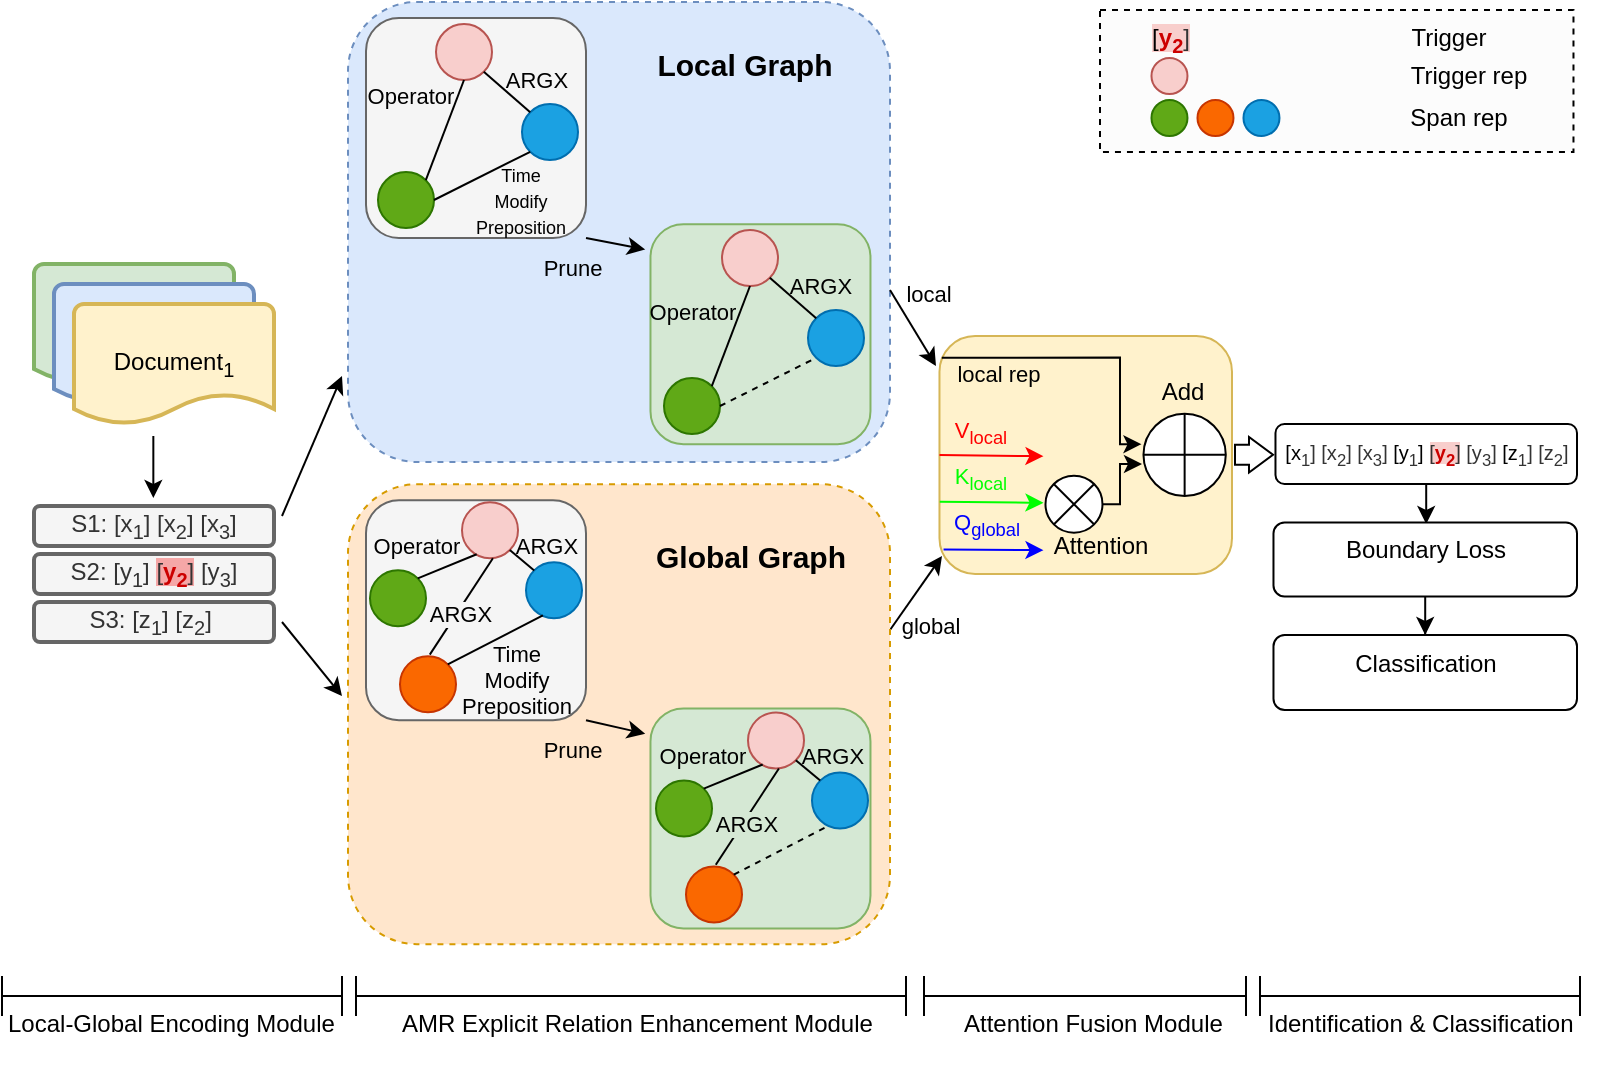 <mxfile version="22.1.7" type="github">
  <diagram name="第 1 页" id="aBAtC7C85wRrQgK5SBA-">
    <mxGraphModel dx="1026" dy="733" grid="1" gridSize="10" guides="1" tooltips="1" connect="1" arrows="1" fold="1" page="1" pageScale="1" pageWidth="827" pageHeight="1169" math="0" shadow="0">
      <root>
        <mxCell id="0" />
        <mxCell id="1" parent="0" />
        <mxCell id="pVMCiTDg7z46em1MxIxY-14" value="" style="rounded=1;whiteSpace=wrap;html=1;fillStyle=auto;dashed=1;glass=0;perimeterSpacing=0;resizeHeight=0;fillColor=#dae8fc;strokeColor=#6c8ebf;" parent="1" vertex="1">
          <mxGeometry x="174" y="33" width="271" height="230" as="geometry" />
        </mxCell>
        <mxCell id="pVMCiTDg7z46em1MxIxY-2" value="" style="rounded=1;whiteSpace=wrap;html=1;fillColor=#f5f5f5;fontColor=#333333;strokeColor=#666666;" parent="1" vertex="1">
          <mxGeometry x="183" y="41.0" width="110" height="110" as="geometry" />
        </mxCell>
        <mxCell id="pVMCiTDg7z46em1MxIxY-6" value="" style="strokeWidth=2;html=1;shape=mxgraph.flowchart.document2;whiteSpace=wrap;size=0.25;fillColor=#d5e8d4;strokeColor=#82b366;" parent="1" vertex="1">
          <mxGeometry x="17" y="164" width="100" height="60" as="geometry" />
        </mxCell>
        <mxCell id="pVMCiTDg7z46em1MxIxY-7" value="" style="strokeWidth=2;html=1;shape=mxgraph.flowchart.document2;whiteSpace=wrap;size=0.25;fillColor=#dae8fc;strokeColor=#6c8ebf;" parent="1" vertex="1">
          <mxGeometry x="27" y="174" width="100" height="60" as="geometry" />
        </mxCell>
        <mxCell id="pVMCiTDg7z46em1MxIxY-8" value="Document&lt;sub&gt;1&lt;/sub&gt;" style="strokeWidth=2;html=1;shape=mxgraph.flowchart.document2;whiteSpace=wrap;size=0.25;fillColor=#fff2cc;strokeColor=#d6b656;" parent="1" vertex="1">
          <mxGeometry x="37" y="184" width="100" height="60" as="geometry" />
        </mxCell>
        <mxCell id="pVMCiTDg7z46em1MxIxY-9" value="S1: [x&lt;sub&gt;1&lt;/sub&gt;] [x&lt;sub&gt;2&lt;/sub&gt;] [x&lt;sub&gt;3&lt;/sub&gt;]" style="rounded=1;whiteSpace=wrap;html=1;strokeWidth=2;fillColor=#f5f5f5;fontColor=#333333;strokeColor=#666666;" parent="1" vertex="1">
          <mxGeometry x="17" y="285" width="120" height="20" as="geometry" />
        </mxCell>
        <mxCell id="pVMCiTDg7z46em1MxIxY-11" value="S2: [y&lt;sub&gt;1&lt;/sub&gt;] &lt;span style=&quot;background-color: rgb(245, 167, 167);&quot;&gt;[&lt;font style=&quot;&quot; color=&quot;#cc0000&quot;&gt;&lt;b&gt;y&lt;sub&gt;2&lt;/sub&gt;&lt;/b&gt;&lt;/font&gt;]&lt;/span&gt; [y&lt;sub&gt;3&lt;/sub&gt;]" style="rounded=1;whiteSpace=wrap;html=1;strokeWidth=2;fillColor=#f5f5f5;fontColor=#333333;strokeColor=#666666;" parent="1" vertex="1">
          <mxGeometry x="17" y="309" width="120" height="20" as="geometry" />
        </mxCell>
        <mxCell id="pVMCiTDg7z46em1MxIxY-12" value="S3: [z&lt;sub&gt;1&lt;/sub&gt;] [z&lt;sub&gt;2&lt;/sub&gt;]&amp;nbsp;" style="rounded=1;whiteSpace=wrap;html=1;strokeWidth=2;fillColor=#f5f5f5;fontColor=#333333;strokeColor=#666666;" parent="1" vertex="1">
          <mxGeometry x="17" y="333" width="120" height="20" as="geometry" />
        </mxCell>
        <mxCell id="pVMCiTDg7z46em1MxIxY-26" value="" style="edgeStyle=none;orthogonalLoop=1;jettySize=auto;html=1;rounded=0;" parent="1" edge="1">
          <mxGeometry width="100" relative="1" as="geometry">
            <mxPoint x="445" y="347" as="sourcePoint" />
            <mxPoint x="471" y="310" as="targetPoint" />
            <Array as="points" />
          </mxGeometry>
        </mxCell>
        <mxCell id="pVMCiTDg7z46em1MxIxY-93" value="global" style="edgeLabel;html=1;align=center;verticalAlign=middle;resizable=0;points=[];labelBackgroundColor=none;" parent="pVMCiTDg7z46em1MxIxY-26" vertex="1" connectable="0">
          <mxGeometry x="-0.248" y="2" relative="1" as="geometry">
            <mxPoint x="12" y="13" as="offset" />
          </mxGeometry>
        </mxCell>
        <mxCell id="pVMCiTDg7z46em1MxIxY-27" value="" style="edgeStyle=none;orthogonalLoop=1;jettySize=auto;html=1;rounded=0;" parent="1" edge="1">
          <mxGeometry width="100" relative="1" as="geometry">
            <mxPoint x="445" y="177" as="sourcePoint" />
            <mxPoint x="468" y="215" as="targetPoint" />
            <Array as="points" />
          </mxGeometry>
        </mxCell>
        <mxCell id="pVMCiTDg7z46em1MxIxY-92" value="local" style="edgeLabel;html=1;align=center;verticalAlign=middle;resizable=0;points=[];labelBackgroundColor=none;" parent="pVMCiTDg7z46em1MxIxY-27" vertex="1" connectable="0">
          <mxGeometry x="-0.243" y="1" relative="1" as="geometry">
            <mxPoint x="9" y="-12" as="offset" />
          </mxGeometry>
        </mxCell>
        <mxCell id="pVMCiTDg7z46em1MxIxY-28" value="" style="edgeStyle=none;orthogonalLoop=1;jettySize=auto;html=1;rounded=0;" parent="1" edge="1">
          <mxGeometry width="100" relative="1" as="geometry">
            <mxPoint x="141" y="290" as="sourcePoint" />
            <mxPoint x="171" y="220" as="targetPoint" />
            <Array as="points" />
          </mxGeometry>
        </mxCell>
        <mxCell id="pVMCiTDg7z46em1MxIxY-31" value="" style="edgeStyle=none;orthogonalLoop=1;jettySize=auto;html=1;rounded=0;" parent="1" edge="1">
          <mxGeometry width="100" relative="1" as="geometry">
            <mxPoint x="141" y="343" as="sourcePoint" />
            <mxPoint x="171" y="380" as="targetPoint" />
            <Array as="points" />
          </mxGeometry>
        </mxCell>
        <mxCell id="pVMCiTDg7z46em1MxIxY-33" value="" style="rounded=1;whiteSpace=wrap;html=1;fillColor=#d5e8d4;strokeColor=#82b366;" parent="1" vertex="1">
          <mxGeometry x="325.24" y="144.1" width="110" height="110" as="geometry" />
        </mxCell>
        <mxCell id="pVMCiTDg7z46em1MxIxY-37" value="" style="edgeStyle=none;orthogonalLoop=1;jettySize=auto;html=1;rounded=0;entryX=-0.024;entryY=0.115;entryDx=0;entryDy=0;entryPerimeter=0;exitX=1;exitY=1;exitDx=0;exitDy=0;" parent="1" source="pVMCiTDg7z46em1MxIxY-2" target="pVMCiTDg7z46em1MxIxY-33" edge="1">
          <mxGeometry width="100" relative="1" as="geometry">
            <mxPoint x="288" y="88.1" as="sourcePoint" />
            <mxPoint x="318" y="128.1" as="targetPoint" />
            <Array as="points" />
          </mxGeometry>
        </mxCell>
        <mxCell id="pVMCiTDg7z46em1MxIxY-99" value="Prune" style="edgeLabel;html=1;align=center;verticalAlign=middle;resizable=0;points=[];labelBackgroundColor=#dae8fc;" parent="pVMCiTDg7z46em1MxIxY-37" vertex="1" connectable="0">
          <mxGeometry x="-0.424" relative="1" as="geometry">
            <mxPoint x="-16" y="13" as="offset" />
          </mxGeometry>
        </mxCell>
        <mxCell id="pVMCiTDg7z46em1MxIxY-44" value="" style="ellipse;whiteSpace=wrap;html=1;aspect=fixed;fillColor=#f8cecc;strokeColor=#b85450;" parent="1" vertex="1">
          <mxGeometry x="218" y="44.0" width="28" height="28" as="geometry" />
        </mxCell>
        <mxCell id="pVMCiTDg7z46em1MxIxY-45" value="" style="ellipse;whiteSpace=wrap;html=1;aspect=fixed;fillColor=#1ba1e2;fontColor=#ffffff;strokeColor=#006EAF;" parent="1" vertex="1">
          <mxGeometry x="261" y="84.0" width="28" height="28" as="geometry" />
        </mxCell>
        <mxCell id="pVMCiTDg7z46em1MxIxY-46" value="" style="ellipse;whiteSpace=wrap;html=1;aspect=fixed;fillColor=#60a917;fontColor=#ffffff;strokeColor=#2D7600;" parent="1" vertex="1">
          <mxGeometry x="189" y="118.0" width="28" height="28" as="geometry" />
        </mxCell>
        <mxCell id="pVMCiTDg7z46em1MxIxY-48" value="" style="endArrow=none;html=1;rounded=0;entryX=0.5;entryY=1;entryDx=0;entryDy=0;exitX=1;exitY=0;exitDx=0;exitDy=0;" parent="1" source="pVMCiTDg7z46em1MxIxY-46" target="pVMCiTDg7z46em1MxIxY-44" edge="1">
          <mxGeometry width="50" height="50" relative="1" as="geometry">
            <mxPoint x="195" y="79.0" as="sourcePoint" />
            <mxPoint x="304" y="59.0" as="targetPoint" />
          </mxGeometry>
        </mxCell>
        <mxCell id="ASljsbczPLoBp7QqAxyb-75" value="Operator" style="edgeLabel;html=1;align=center;verticalAlign=middle;resizable=0;points=[];labelBackgroundColor=none;" parent="pVMCiTDg7z46em1MxIxY-48" vertex="1" connectable="0">
          <mxGeometry x="0.122" relative="1" as="geometry">
            <mxPoint x="-19" y="-14" as="offset" />
          </mxGeometry>
        </mxCell>
        <mxCell id="pVMCiTDg7z46em1MxIxY-49" value="" style="endArrow=none;html=1;rounded=0;entryX=0;entryY=1;entryDx=0;entryDy=0;exitX=1;exitY=0.5;exitDx=0;exitDy=0;" parent="1" source="pVMCiTDg7z46em1MxIxY-46" target="pVMCiTDg7z46em1MxIxY-45" edge="1">
          <mxGeometry width="50" height="50" relative="1" as="geometry">
            <mxPoint x="211" y="94.0" as="sourcePoint" />
            <mxPoint x="221" y="69.0" as="targetPoint" />
          </mxGeometry>
        </mxCell>
        <mxCell id="ASljsbczPLoBp7QqAxyb-78" value="&lt;font style=&quot;font-size: 9px;&quot;&gt;Time&lt;br style=&quot;border-color: var(--border-color);&quot;&gt;&lt;span style=&quot;border-color: var(--border-color);&quot;&gt;Modify&lt;/span&gt;&lt;br style=&quot;border-color: var(--border-color);&quot;&gt;&lt;span style=&quot;border-color: var(--border-color);&quot;&gt;Preposition&lt;/span&gt;&lt;/font&gt;" style="edgeLabel;html=1;align=center;verticalAlign=middle;resizable=0;points=[];labelBackgroundColor=none;" parent="pVMCiTDg7z46em1MxIxY-49" vertex="1" connectable="0">
          <mxGeometry x="0.202" y="1" relative="1" as="geometry">
            <mxPoint x="14" y="15" as="offset" />
          </mxGeometry>
        </mxCell>
        <mxCell id="pVMCiTDg7z46em1MxIxY-50" value="" style="endArrow=none;html=1;rounded=0;entryX=0;entryY=0;entryDx=0;entryDy=0;exitX=1;exitY=1;exitDx=0;exitDy=0;" parent="1" source="pVMCiTDg7z46em1MxIxY-44" target="pVMCiTDg7z46em1MxIxY-45" edge="1">
          <mxGeometry width="50" height="50" relative="1" as="geometry">
            <mxPoint x="221" y="104.0" as="sourcePoint" />
            <mxPoint x="231" y="79.0" as="targetPoint" />
          </mxGeometry>
        </mxCell>
        <mxCell id="ASljsbczPLoBp7QqAxyb-77" value="ARGX" style="edgeLabel;html=1;align=center;verticalAlign=middle;resizable=0;points=[];labelBackgroundColor=none;" parent="pVMCiTDg7z46em1MxIxY-50" vertex="1" connectable="0">
          <mxGeometry x="-0.217" y="1" relative="1" as="geometry">
            <mxPoint x="16" y="-3" as="offset" />
          </mxGeometry>
        </mxCell>
        <mxCell id="pVMCiTDg7z46em1MxIxY-102" value="" style="edgeStyle=orthogonalEdgeStyle;rounded=0;orthogonalLoop=1;jettySize=auto;html=1;" parent="1" source="pVMCiTDg7z46em1MxIxY-96" target="pVMCiTDg7z46em1MxIxY-101" edge="1">
          <mxGeometry relative="1" as="geometry" />
        </mxCell>
        <mxCell id="pVMCiTDg7z46em1MxIxY-96" value="&lt;font style=&quot;font-size: 10px;&quot;&gt;[x&lt;sub style=&quot;border-color: var(--border-color); color: rgb(51, 51, 51);&quot;&gt;1&lt;/sub&gt;&lt;span style=&quot;color: rgb(51, 51, 51);&quot;&gt;] [x&lt;/span&gt;&lt;sub style=&quot;border-color: var(--border-color); color: rgb(51, 51, 51);&quot;&gt;2&lt;/sub&gt;&lt;span style=&quot;color: rgb(51, 51, 51);&quot;&gt;] [x&lt;/span&gt;&lt;sub style=&quot;border-color: var(--border-color); color: rgb(51, 51, 51);&quot;&gt;3&lt;/sub&gt;&lt;span style=&quot;color: rgb(51, 51, 51);&quot;&gt;]&amp;nbsp;&lt;/span&gt;[y&lt;sub style=&quot;border-color: var(--border-color); color: rgb(51, 51, 51);&quot;&gt;1&lt;/sub&gt;]&amp;nbsp;&lt;span style=&quot;background-color: rgb(248, 206, 204);&quot;&gt;&lt;span style=&quot;color: rgb(51, 51, 51);&quot;&gt;[&lt;/span&gt;&lt;font style=&quot;border-color: var(--border-color); font-size: 10px;&quot; color=&quot;#cc0000&quot;&gt;&lt;b style=&quot;border-color: var(--border-color);&quot;&gt;y&lt;sub style=&quot;border-color: var(--border-color);&quot;&gt;2&lt;/sub&gt;&lt;/b&gt;&lt;/font&gt;&lt;span style=&quot;color: rgb(51, 51, 51);&quot;&gt;]&lt;/span&gt;&lt;/span&gt;&lt;span style=&quot;color: rgb(51, 51, 51);&quot;&gt;&amp;nbsp;[y&lt;/span&gt;&lt;sub style=&quot;border-color: var(--border-color); color: rgb(51, 51, 51);&quot;&gt;3&lt;/sub&gt;&lt;span style=&quot;color: rgb(51, 51, 51);&quot;&gt;]&lt;/span&gt;&amp;nbsp;[z&lt;sub style=&quot;border-color: var(--border-color); color: rgb(51, 51, 51);&quot;&gt;1&lt;/sub&gt;&lt;span style=&quot;color: rgb(51, 51, 51);&quot;&gt;] [z&lt;/span&gt;&lt;sub style=&quot;border-color: var(--border-color); color: rgb(51, 51, 51);&quot;&gt;2&lt;/sub&gt;&lt;span style=&quot;color: rgb(51, 51, 51);&quot;&gt;]&lt;/span&gt;&lt;/font&gt;" style="rounded=1;whiteSpace=wrap;html=1;verticalAlign=top;" parent="1" vertex="1">
          <mxGeometry x="637.74" y="244.0" width="150.76" height="30" as="geometry" />
        </mxCell>
        <mxCell id="pVMCiTDg7z46em1MxIxY-104" value="" style="edgeStyle=orthogonalEdgeStyle;rounded=0;orthogonalLoop=1;jettySize=auto;html=1;" parent="1" source="pVMCiTDg7z46em1MxIxY-101" target="pVMCiTDg7z46em1MxIxY-103" edge="1">
          <mxGeometry relative="1" as="geometry" />
        </mxCell>
        <mxCell id="pVMCiTDg7z46em1MxIxY-101" value="Boundary Loss" style="whiteSpace=wrap;html=1;verticalAlign=top;rounded=1;" parent="1" vertex="1">
          <mxGeometry x="636.74" y="293.25" width="151.76" height="37" as="geometry" />
        </mxCell>
        <mxCell id="pVMCiTDg7z46em1MxIxY-103" value="Classification" style="whiteSpace=wrap;html=1;verticalAlign=top;rounded=1;" parent="1" vertex="1">
          <mxGeometry x="636.74" y="349.5" width="151.76" height="37.5" as="geometry" />
        </mxCell>
        <mxCell id="L6vsH4I87ayAv4RI-xaD-26" value="" style="rounded=0;whiteSpace=wrap;html=1;fillColor=#fcfcfc;dashed=1;strokeColor=default;glass=0;" parent="1" vertex="1">
          <mxGeometry x="550" y="37" width="236.74" height="71" as="geometry" />
        </mxCell>
        <mxCell id="L6vsH4I87ayAv4RI-xaD-27" value="" style="ellipse;whiteSpace=wrap;html=1;aspect=fixed;fillColor=#f8cecc;strokeColor=#b85450;" parent="1" vertex="1">
          <mxGeometry x="575.74" y="61" width="18" height="18" as="geometry" />
        </mxCell>
        <mxCell id="L6vsH4I87ayAv4RI-xaD-30" value="Trigger rep" style="text;html=1;strokeColor=none;fillColor=none;align=center;verticalAlign=middle;whiteSpace=wrap;rounded=0;" parent="1" vertex="1">
          <mxGeometry x="698.74" y="55" width="71" height="30" as="geometry" />
        </mxCell>
        <mxCell id="L6vsH4I87ayAv4RI-xaD-42" value="&lt;span style=&quot;background-color: rgb(248, 206, 204);&quot;&gt;[&lt;font style=&quot;border-color: var(--border-color);&quot; color=&quot;#cc0000&quot;&gt;&lt;b style=&quot;border-color: var(--border-color);&quot;&gt;y&lt;sub style=&quot;border-color: var(--border-color);&quot;&gt;2&lt;/sub&gt;&lt;/b&gt;&lt;/font&gt;&lt;span style=&quot;color: rgb(51, 51, 51);&quot;&gt;]&lt;/span&gt;&lt;/span&gt;" style="text;html=1;strokeColor=none;fillColor=none;align=center;verticalAlign=middle;whiteSpace=wrap;rounded=0;" parent="1" vertex="1">
          <mxGeometry x="570.24" y="37" width="31" height="30" as="geometry" />
        </mxCell>
        <mxCell id="L6vsH4I87ayAv4RI-xaD-43" value="Trigger" style="text;html=1;strokeColor=none;fillColor=none;align=center;verticalAlign=middle;whiteSpace=wrap;rounded=0;" parent="1" vertex="1">
          <mxGeometry x="688.74" y="36" width="71" height="30" as="geometry" />
        </mxCell>
        <mxCell id="L6vsH4I87ayAv4RI-xaD-46" value="" style="ellipse;whiteSpace=wrap;html=1;aspect=fixed;fillColor=#60a917;fontColor=#ffffff;strokeColor=#2D7600;" parent="1" vertex="1">
          <mxGeometry x="575.74" y="82" width="18" height="18" as="geometry" />
        </mxCell>
        <mxCell id="L6vsH4I87ayAv4RI-xaD-47" value="" style="ellipse;whiteSpace=wrap;html=1;aspect=fixed;fillColor=#fa6800;fontColor=#000000;strokeColor=#C73500;" parent="1" vertex="1">
          <mxGeometry x="598.74" y="82" width="18" height="18" as="geometry" />
        </mxCell>
        <mxCell id="L6vsH4I87ayAv4RI-xaD-48" value="" style="ellipse;whiteSpace=wrap;html=1;aspect=fixed;fillColor=#1ba1e2;fontColor=#ffffff;strokeColor=#006EAF;" parent="1" vertex="1">
          <mxGeometry x="621.74" y="82" width="18" height="18" as="geometry" />
        </mxCell>
        <mxCell id="L6vsH4I87ayAv4RI-xaD-49" value="Span rep" style="text;html=1;strokeColor=none;fillColor=none;align=center;verticalAlign=middle;whiteSpace=wrap;rounded=0;" parent="1" vertex="1">
          <mxGeometry x="689.24" y="79" width="81" height="24" as="geometry" />
        </mxCell>
        <mxCell id="L6vsH4I87ayAv4RI-xaD-54" value="&lt;font style=&quot;font-size: 15px;&quot;&gt;&lt;b&gt;Local Graph&lt;/b&gt;&lt;/font&gt;" style="text;html=1;align=center;verticalAlign=middle;resizable=0;points=[];autosize=1;strokeColor=none;fillColor=none;" parent="1" vertex="1">
          <mxGeometry x="317.24" y="49" width="110" height="30" as="geometry" />
        </mxCell>
        <mxCell id="L6vsH4I87ayAv4RI-xaD-59" value="" style="rounded=1;whiteSpace=wrap;html=1;fillColor=#fff2cc;strokeColor=#d6b656;" parent="1" vertex="1">
          <mxGeometry x="469.74" y="200" width="146.26" height="119" as="geometry" />
        </mxCell>
        <mxCell id="L6vsH4I87ayAv4RI-xaD-80" value="" style="endArrow=classic;html=1;rounded=0;strokeColor=#ff0000;exitX=0;exitY=0.5;exitDx=0;exitDy=0;" parent="1" source="L6vsH4I87ayAv4RI-xaD-59" edge="1">
          <mxGeometry width="50" height="50" relative="1" as="geometry">
            <mxPoint x="471.74" y="259.81" as="sourcePoint" />
            <mxPoint x="521.74" y="260.1" as="targetPoint" />
          </mxGeometry>
        </mxCell>
        <mxCell id="L6vsH4I87ayAv4RI-xaD-81" value="&lt;font color=&quot;#ff0000&quot;&gt;V&lt;sub&gt;local&lt;/sub&gt;&lt;/font&gt;" style="edgeLabel;html=1;align=center;verticalAlign=middle;resizable=0;points=[];labelBackgroundColor=none;" parent="L6vsH4I87ayAv4RI-xaD-80" vertex="1" connectable="0">
          <mxGeometry x="-0.379" y="1" relative="1" as="geometry">
            <mxPoint x="4" y="-10" as="offset" />
          </mxGeometry>
        </mxCell>
        <mxCell id="L6vsH4I87ayAv4RI-xaD-82" value="" style="endArrow=classic;html=1;rounded=0;strokeColor=#0000ff;exitX=0.014;exitY=0.897;exitDx=0;exitDy=0;exitPerimeter=0;" parent="1" source="L6vsH4I87ayAv4RI-xaD-59" edge="1">
          <mxGeometry width="50" height="50" relative="1" as="geometry">
            <mxPoint x="481" y="307" as="sourcePoint" />
            <mxPoint x="521.74" y="307.1" as="targetPoint" />
          </mxGeometry>
        </mxCell>
        <mxCell id="L6vsH4I87ayAv4RI-xaD-83" value="&lt;font color=&quot;#0000ff&quot;&gt;Q&lt;sub&gt;global&lt;/sub&gt;&lt;/font&gt;" style="edgeLabel;html=1;align=center;verticalAlign=middle;resizable=0;points=[];labelBackgroundColor=none;" parent="L6vsH4I87ayAv4RI-xaD-82" vertex="1" connectable="0">
          <mxGeometry x="-0.321" y="1" relative="1" as="geometry">
            <mxPoint x="4" y="-11" as="offset" />
          </mxGeometry>
        </mxCell>
        <mxCell id="L6vsH4I87ayAv4RI-xaD-84" value="" style="endArrow=classic;html=1;rounded=0;edgeStyle=orthogonalEdgeStyle;exitX=0.008;exitY=0.091;exitDx=0;exitDy=0;exitPerimeter=0;" parent="1" source="L6vsH4I87ayAv4RI-xaD-59" edge="1">
          <mxGeometry width="50" height="50" relative="1" as="geometry">
            <mxPoint x="480.74" y="211.1" as="sourcePoint" />
            <mxPoint x="570.74" y="254.1" as="targetPoint" />
            <Array as="points">
              <mxPoint x="560" y="211" />
              <mxPoint x="560" y="254" />
            </Array>
          </mxGeometry>
        </mxCell>
        <mxCell id="L6vsH4I87ayAv4RI-xaD-93" value="local rep" style="edgeLabel;html=1;align=center;verticalAlign=middle;resizable=0;points=[];labelBackgroundColor=none;" parent="L6vsH4I87ayAv4RI-xaD-84" vertex="1" connectable="0">
          <mxGeometry x="-0.428" relative="1" as="geometry">
            <mxPoint x="-13" y="8" as="offset" />
          </mxGeometry>
        </mxCell>
        <mxCell id="L6vsH4I87ayAv4RI-xaD-86" value="" style="shape=sumEllipse;perimeter=ellipsePerimeter;whiteSpace=wrap;html=1;backgroundOutline=1;" parent="1" vertex="1">
          <mxGeometry x="522.74" y="269.85" width="28.5" height="28.5" as="geometry" />
        </mxCell>
        <mxCell id="L6vsH4I87ayAv4RI-xaD-87" value="" style="shape=orEllipse;perimeter=ellipsePerimeter;whiteSpace=wrap;html=1;backgroundOutline=1;" parent="1" vertex="1">
          <mxGeometry x="571.74" y="238.85" width="41.15" height="41.15" as="geometry" />
        </mxCell>
        <mxCell id="L6vsH4I87ayAv4RI-xaD-88" value="" style="endArrow=classic;html=1;rounded=0;strokeColor=#00ff00;exitX=0.001;exitY=0.696;exitDx=0;exitDy=0;exitPerimeter=0;" parent="1" source="L6vsH4I87ayAv4RI-xaD-59" edge="1">
          <mxGeometry width="50" height="50" relative="1" as="geometry">
            <mxPoint x="481" y="283" as="sourcePoint" />
            <mxPoint x="521.74" y="283.39" as="targetPoint" />
          </mxGeometry>
        </mxCell>
        <mxCell id="L6vsH4I87ayAv4RI-xaD-89" value="&lt;font color=&quot;#00ff00&quot;&gt;K&lt;sub style=&quot;&quot;&gt;local&lt;/sub&gt;&lt;/font&gt;" style="edgeLabel;html=1;align=center;verticalAlign=middle;resizable=0;points=[];labelBackgroundColor=none;" parent="L6vsH4I87ayAv4RI-xaD-88" vertex="1" connectable="0">
          <mxGeometry x="-0.379" y="1" relative="1" as="geometry">
            <mxPoint x="4" y="-10" as="offset" />
          </mxGeometry>
        </mxCell>
        <mxCell id="L6vsH4I87ayAv4RI-xaD-90" value="Attention" style="text;html=1;align=center;verticalAlign=middle;resizable=0;points=[];autosize=1;strokeColor=none;fillColor=none;" parent="1" vertex="1">
          <mxGeometry x="514.74" y="290" width="70" height="30" as="geometry" />
        </mxCell>
        <mxCell id="L6vsH4I87ayAv4RI-xaD-91" style="edgeStyle=orthogonalEdgeStyle;rounded=0;orthogonalLoop=1;jettySize=auto;html=1;exitX=1;exitY=0.5;exitDx=0;exitDy=0;" parent="1" source="L6vsH4I87ayAv4RI-xaD-86" edge="1">
          <mxGeometry relative="1" as="geometry">
            <mxPoint x="542.4" y="285.001" as="sourcePoint" />
            <mxPoint x="571" y="264" as="targetPoint" />
            <Array as="points">
              <mxPoint x="560" y="284" />
              <mxPoint x="560" y="264" />
            </Array>
          </mxGeometry>
        </mxCell>
        <mxCell id="L6vsH4I87ayAv4RI-xaD-92" value="" style="shape=flexArrow;endArrow=classic;html=1;rounded=0;endWidth=6.857;endSize=3.669;" parent="1" edge="1">
          <mxGeometry width="50" height="50" relative="1" as="geometry">
            <mxPoint x="617" y="259.38" as="sourcePoint" />
            <mxPoint x="637" y="259.38" as="targetPoint" />
          </mxGeometry>
        </mxCell>
        <mxCell id="oEz1iu90TZtMotsWFyNv-2" value="Add" style="text;html=1;align=center;verticalAlign=middle;resizable=0;points=[];autosize=1;strokeColor=none;fillColor=none;" parent="1" vertex="1">
          <mxGeometry x="570.74" y="213" width="40" height="30" as="geometry" />
        </mxCell>
        <mxCell id="ASljsbczPLoBp7QqAxyb-6" value="" style="endArrow=classic;html=1;rounded=0;" parent="1" edge="1">
          <mxGeometry width="50" height="50" relative="1" as="geometry">
            <mxPoint x="76.67" y="250" as="sourcePoint" />
            <mxPoint x="76.67" y="281" as="targetPoint" />
          </mxGeometry>
        </mxCell>
        <mxCell id="ASljsbczPLoBp7QqAxyb-13" value="" style="ellipse;whiteSpace=wrap;html=1;aspect=fixed;fillColor=#f8cecc;strokeColor=#b85450;" parent="1" vertex="1">
          <mxGeometry x="361" y="147.0" width="28" height="28" as="geometry" />
        </mxCell>
        <mxCell id="ASljsbczPLoBp7QqAxyb-14" value="" style="ellipse;whiteSpace=wrap;html=1;aspect=fixed;fillColor=#1ba1e2;fontColor=#ffffff;strokeColor=#006EAF;" parent="1" vertex="1">
          <mxGeometry x="404" y="187.0" width="28" height="28" as="geometry" />
        </mxCell>
        <mxCell id="ASljsbczPLoBp7QqAxyb-15" value="" style="ellipse;whiteSpace=wrap;html=1;aspect=fixed;fillColor=#60a917;fontColor=#ffffff;strokeColor=#2D7600;" parent="1" vertex="1">
          <mxGeometry x="332" y="221.0" width="28" height="28" as="geometry" />
        </mxCell>
        <mxCell id="ASljsbczPLoBp7QqAxyb-16" value="" style="endArrow=none;html=1;rounded=0;entryX=0.5;entryY=1;entryDx=0;entryDy=0;exitX=1;exitY=0;exitDx=0;exitDy=0;" parent="1" source="ASljsbczPLoBp7QqAxyb-15" target="ASljsbczPLoBp7QqAxyb-13" edge="1">
          <mxGeometry width="50" height="50" relative="1" as="geometry">
            <mxPoint x="338" y="182.0" as="sourcePoint" />
            <mxPoint x="447" y="162.0" as="targetPoint" />
          </mxGeometry>
        </mxCell>
        <mxCell id="ASljsbczPLoBp7QqAxyb-79" value="Operator" style="edgeLabel;html=1;align=center;verticalAlign=middle;resizable=0;points=[];labelBackgroundColor=none;" parent="ASljsbczPLoBp7QqAxyb-16" vertex="1" connectable="0">
          <mxGeometry x="0.224" relative="1" as="geometry">
            <mxPoint x="-22" y="-7" as="offset" />
          </mxGeometry>
        </mxCell>
        <mxCell id="ASljsbczPLoBp7QqAxyb-17" value="" style="endArrow=none;html=1;rounded=0;entryX=0;entryY=1;entryDx=0;entryDy=0;exitX=1;exitY=0.5;exitDx=0;exitDy=0;dashed=1;" parent="1" source="ASljsbczPLoBp7QqAxyb-15" target="ASljsbczPLoBp7QqAxyb-14" edge="1">
          <mxGeometry width="50" height="50" relative="1" as="geometry">
            <mxPoint x="354" y="197.0" as="sourcePoint" />
            <mxPoint x="364" y="172.0" as="targetPoint" />
          </mxGeometry>
        </mxCell>
        <mxCell id="ASljsbczPLoBp7QqAxyb-18" value="" style="endArrow=none;html=1;rounded=0;entryX=0;entryY=0;entryDx=0;entryDy=0;exitX=1;exitY=1;exitDx=0;exitDy=0;" parent="1" source="ASljsbczPLoBp7QqAxyb-13" target="ASljsbczPLoBp7QqAxyb-14" edge="1">
          <mxGeometry width="50" height="50" relative="1" as="geometry">
            <mxPoint x="364" y="207.0" as="sourcePoint" />
            <mxPoint x="374" y="182.0" as="targetPoint" />
          </mxGeometry>
        </mxCell>
        <mxCell id="ASljsbczPLoBp7QqAxyb-81" value="ARGX" style="edgeLabel;html=1;align=center;verticalAlign=middle;resizable=0;points=[];labelBackgroundColor=none;" parent="ASljsbczPLoBp7QqAxyb-18" vertex="1" connectable="0">
          <mxGeometry x="-0.068" y="1" relative="1" as="geometry">
            <mxPoint x="13" y="-5" as="offset" />
          </mxGeometry>
        </mxCell>
        <mxCell id="ASljsbczPLoBp7QqAxyb-19" value="" style="rounded=1;whiteSpace=wrap;html=1;fillStyle=auto;dashed=1;glass=0;perimeterSpacing=0;resizeHeight=0;fillColor=#ffe6cc;strokeColor=#d79b00;" parent="1" vertex="1">
          <mxGeometry x="174" y="274.1" width="271" height="230" as="geometry" />
        </mxCell>
        <mxCell id="ASljsbczPLoBp7QqAxyb-20" value="" style="rounded=1;whiteSpace=wrap;html=1;fillColor=#f5f5f5;fontColor=#333333;strokeColor=#666666;" parent="1" vertex="1">
          <mxGeometry x="183" y="282.1" width="110" height="110" as="geometry" />
        </mxCell>
        <mxCell id="ASljsbczPLoBp7QqAxyb-21" value="" style="rounded=1;whiteSpace=wrap;html=1;fillColor=#d5e8d4;strokeColor=#82b366;" parent="1" vertex="1">
          <mxGeometry x="325.24" y="386.2" width="110" height="110" as="geometry" />
        </mxCell>
        <mxCell id="ASljsbczPLoBp7QqAxyb-22" value="" style="edgeStyle=none;orthogonalLoop=1;jettySize=auto;html=1;rounded=0;entryX=-0.024;entryY=0.115;entryDx=0;entryDy=0;entryPerimeter=0;exitX=1;exitY=1;exitDx=0;exitDy=0;" parent="1" source="ASljsbczPLoBp7QqAxyb-20" target="ASljsbczPLoBp7QqAxyb-21" edge="1">
          <mxGeometry width="100" relative="1" as="geometry">
            <mxPoint x="288" y="329.2" as="sourcePoint" />
            <mxPoint x="318" y="369.2" as="targetPoint" />
            <Array as="points" />
          </mxGeometry>
        </mxCell>
        <mxCell id="ASljsbczPLoBp7QqAxyb-23" value="Prune" style="edgeLabel;html=1;align=center;verticalAlign=middle;resizable=0;points=[];labelBackgroundColor=#ffe6cc;" parent="ASljsbczPLoBp7QqAxyb-22" vertex="1" connectable="0">
          <mxGeometry x="-0.424" relative="1" as="geometry">
            <mxPoint x="-16" y="13" as="offset" />
          </mxGeometry>
        </mxCell>
        <mxCell id="ASljsbczPLoBp7QqAxyb-24" value="" style="ellipse;whiteSpace=wrap;html=1;aspect=fixed;fillColor=#f8cecc;strokeColor=#b85450;" parent="1" vertex="1">
          <mxGeometry x="231" y="283.1" width="28" height="28" as="geometry" />
        </mxCell>
        <mxCell id="ASljsbczPLoBp7QqAxyb-25" value="" style="ellipse;whiteSpace=wrap;html=1;aspect=fixed;fillColor=#1ba1e2;fontColor=#ffffff;strokeColor=#006EAF;" parent="1" vertex="1">
          <mxGeometry x="263" y="313.1" width="28" height="28" as="geometry" />
        </mxCell>
        <mxCell id="ASljsbczPLoBp7QqAxyb-26" value="" style="ellipse;whiteSpace=wrap;html=1;aspect=fixed;fillColor=#60a917;fontColor=#ffffff;strokeColor=#2D7600;" parent="1" vertex="1">
          <mxGeometry x="185" y="317.1" width="28" height="28" as="geometry" />
        </mxCell>
        <mxCell id="ASljsbczPLoBp7QqAxyb-27" value="" style="endArrow=none;html=1;rounded=0;exitX=1;exitY=0;exitDx=0;exitDy=0;entryX=0.262;entryY=0.93;entryDx=0;entryDy=0;entryPerimeter=0;" parent="1" source="ASljsbczPLoBp7QqAxyb-26" target="ASljsbczPLoBp7QqAxyb-24" edge="1">
          <mxGeometry width="50" height="50" relative="1" as="geometry">
            <mxPoint x="195" y="320.1" as="sourcePoint" />
            <mxPoint x="219" y="311.1" as="targetPoint" />
          </mxGeometry>
        </mxCell>
        <mxCell id="ASljsbczPLoBp7QqAxyb-51" value="Operator" style="edgeLabel;html=1;align=center;verticalAlign=middle;resizable=0;points=[];labelBackgroundColor=none;" parent="ASljsbczPLoBp7QqAxyb-27" vertex="1" connectable="0">
          <mxGeometry x="-0.086" relative="1" as="geometry">
            <mxPoint x="-15" y="-11" as="offset" />
          </mxGeometry>
        </mxCell>
        <mxCell id="ASljsbczPLoBp7QqAxyb-29" value="" style="endArrow=none;html=1;rounded=0;entryX=0;entryY=0;entryDx=0;entryDy=0;exitX=1;exitY=1;exitDx=0;exitDy=0;" parent="1" source="ASljsbczPLoBp7QqAxyb-24" target="ASljsbczPLoBp7QqAxyb-25" edge="1">
          <mxGeometry width="50" height="50" relative="1" as="geometry">
            <mxPoint x="221" y="345.1" as="sourcePoint" />
            <mxPoint x="231" y="320.1" as="targetPoint" />
          </mxGeometry>
        </mxCell>
        <mxCell id="ASljsbczPLoBp7QqAxyb-49" value="ARGX" style="edgeLabel;html=1;align=center;verticalAlign=middle;resizable=0;points=[];labelBackgroundColor=none;" parent="ASljsbczPLoBp7QqAxyb-29" vertex="1" connectable="0">
          <mxGeometry x="-0.076" relative="1" as="geometry">
            <mxPoint x="12" y="-7" as="offset" />
          </mxGeometry>
        </mxCell>
        <mxCell id="ASljsbczPLoBp7QqAxyb-37" value="" style="ellipse;whiteSpace=wrap;html=1;aspect=fixed;fillColor=#fa6800;fontColor=#000000;strokeColor=#C73500;" parent="1" vertex="1">
          <mxGeometry x="200" y="360.1" width="28" height="28" as="geometry" />
        </mxCell>
        <mxCell id="ASljsbczPLoBp7QqAxyb-39" value="" style="endArrow=none;html=1;rounded=0;entryX=0.552;entryY=1.001;entryDx=0;entryDy=0;entryPerimeter=0;exitX=0.532;exitY=-0.029;exitDx=0;exitDy=0;exitPerimeter=0;" parent="1" source="ASljsbczPLoBp7QqAxyb-37" target="ASljsbczPLoBp7QqAxyb-24" edge="1">
          <mxGeometry width="50" height="50" relative="1" as="geometry">
            <mxPoint x="249" y="351.1" as="sourcePoint" />
            <mxPoint x="299" y="301.1" as="targetPoint" />
          </mxGeometry>
        </mxCell>
        <mxCell id="ASljsbczPLoBp7QqAxyb-52" value="ARGX" style="edgeLabel;html=1;align=center;verticalAlign=middle;resizable=0;points=[];labelBackgroundColor=#f5f5f5;" parent="ASljsbczPLoBp7QqAxyb-39" vertex="1" connectable="0">
          <mxGeometry x="0.138" relative="1" as="geometry">
            <mxPoint x="-3" y="7" as="offset" />
          </mxGeometry>
        </mxCell>
        <mxCell id="ASljsbczPLoBp7QqAxyb-47" value="Time&lt;br style=&quot;border-color: var(--border-color);&quot;&gt;&lt;span style=&quot;&quot;&gt;Modify&lt;/span&gt;&lt;br style=&quot;border-color: var(--border-color);&quot;&gt;&lt;span style=&quot;&quot;&gt;Preposition&lt;/span&gt;" style="endArrow=none;html=1;rounded=0;entryX=0.301;entryY=0.951;entryDx=0;entryDy=0;entryPerimeter=0;exitX=1;exitY=0;exitDx=0;exitDy=0;labelBackgroundColor=none;" parent="1" source="ASljsbczPLoBp7QqAxyb-37" target="ASljsbczPLoBp7QqAxyb-25" edge="1">
          <mxGeometry x="0.004" y="-23" width="50" height="50" relative="1" as="geometry">
            <mxPoint x="269" y="391.1" as="sourcePoint" />
            <mxPoint x="319" y="341.1" as="targetPoint" />
            <mxPoint as="offset" />
          </mxGeometry>
        </mxCell>
        <mxCell id="ASljsbczPLoBp7QqAxyb-53" value="" style="ellipse;whiteSpace=wrap;html=1;aspect=fixed;fillColor=#f8cecc;strokeColor=#b85450;" parent="1" vertex="1">
          <mxGeometry x="374" y="388.2" width="28" height="28" as="geometry" />
        </mxCell>
        <mxCell id="ASljsbczPLoBp7QqAxyb-54" value="" style="ellipse;whiteSpace=wrap;html=1;aspect=fixed;fillColor=#1ba1e2;fontColor=#ffffff;strokeColor=#006EAF;" parent="1" vertex="1">
          <mxGeometry x="406" y="418.2" width="28" height="28" as="geometry" />
        </mxCell>
        <mxCell id="ASljsbczPLoBp7QqAxyb-55" value="" style="ellipse;whiteSpace=wrap;html=1;aspect=fixed;fillColor=#60a917;fontColor=#ffffff;strokeColor=#2D7600;" parent="1" vertex="1">
          <mxGeometry x="328" y="422.2" width="28" height="28" as="geometry" />
        </mxCell>
        <mxCell id="ASljsbczPLoBp7QqAxyb-56" value="" style="endArrow=none;html=1;rounded=0;exitX=1;exitY=0;exitDx=0;exitDy=0;entryX=0.262;entryY=0.93;entryDx=0;entryDy=0;entryPerimeter=0;" parent="1" source="ASljsbczPLoBp7QqAxyb-55" target="ASljsbczPLoBp7QqAxyb-53" edge="1">
          <mxGeometry width="50" height="50" relative="1" as="geometry">
            <mxPoint x="338" y="425.2" as="sourcePoint" />
            <mxPoint x="362" y="416.2" as="targetPoint" />
          </mxGeometry>
        </mxCell>
        <mxCell id="ASljsbczPLoBp7QqAxyb-57" value="Operator" style="edgeLabel;html=1;align=center;verticalAlign=middle;resizable=0;points=[];labelBackgroundColor=none;" parent="ASljsbczPLoBp7QqAxyb-56" vertex="1" connectable="0">
          <mxGeometry x="-0.086" relative="1" as="geometry">
            <mxPoint x="-15" y="-11" as="offset" />
          </mxGeometry>
        </mxCell>
        <mxCell id="ASljsbczPLoBp7QqAxyb-58" value="" style="endArrow=none;html=1;rounded=0;entryX=0;entryY=0;entryDx=0;entryDy=0;exitX=1;exitY=1;exitDx=0;exitDy=0;" parent="1" source="ASljsbczPLoBp7QqAxyb-53" target="ASljsbczPLoBp7QqAxyb-54" edge="1">
          <mxGeometry width="50" height="50" relative="1" as="geometry">
            <mxPoint x="364" y="450.2" as="sourcePoint" />
            <mxPoint x="374" y="425.2" as="targetPoint" />
          </mxGeometry>
        </mxCell>
        <mxCell id="ASljsbczPLoBp7QqAxyb-59" value="ARGX" style="edgeLabel;html=1;align=center;verticalAlign=middle;resizable=0;points=[];labelBackgroundColor=none;" parent="ASljsbczPLoBp7QqAxyb-58" vertex="1" connectable="0">
          <mxGeometry x="-0.076" relative="1" as="geometry">
            <mxPoint x="12" y="-7" as="offset" />
          </mxGeometry>
        </mxCell>
        <mxCell id="ASljsbczPLoBp7QqAxyb-60" value="" style="ellipse;whiteSpace=wrap;html=1;aspect=fixed;fillColor=#fa6800;fontColor=#000000;strokeColor=#C73500;" parent="1" vertex="1">
          <mxGeometry x="343" y="465.2" width="28" height="28" as="geometry" />
        </mxCell>
        <mxCell id="ASljsbczPLoBp7QqAxyb-61" value="" style="endArrow=none;html=1;rounded=0;entryX=0.552;entryY=1.001;entryDx=0;entryDy=0;entryPerimeter=0;exitX=0.532;exitY=-0.029;exitDx=0;exitDy=0;exitPerimeter=0;" parent="1" source="ASljsbczPLoBp7QqAxyb-60" target="ASljsbczPLoBp7QqAxyb-53" edge="1">
          <mxGeometry width="50" height="50" relative="1" as="geometry">
            <mxPoint x="392" y="456.2" as="sourcePoint" />
            <mxPoint x="442" y="406.2" as="targetPoint" />
          </mxGeometry>
        </mxCell>
        <mxCell id="ASljsbczPLoBp7QqAxyb-62" value="ARGX" style="edgeLabel;html=1;align=center;verticalAlign=middle;resizable=0;points=[];labelBackgroundColor=#d5e8d4;" parent="ASljsbczPLoBp7QqAxyb-61" vertex="1" connectable="0">
          <mxGeometry x="0.138" relative="1" as="geometry">
            <mxPoint x="-3" y="7" as="offset" />
          </mxGeometry>
        </mxCell>
        <mxCell id="ASljsbczPLoBp7QqAxyb-63" value="" style="endArrow=none;html=1;rounded=0;entryX=0.301;entryY=0.951;entryDx=0;entryDy=0;entryPerimeter=0;exitX=1;exitY=0;exitDx=0;exitDy=0;labelBackgroundColor=none;dashed=1;" parent="1" source="ASljsbczPLoBp7QqAxyb-60" target="ASljsbczPLoBp7QqAxyb-54" edge="1">
          <mxGeometry x="0.004" y="-23" width="50" height="50" relative="1" as="geometry">
            <mxPoint x="412" y="496.2" as="sourcePoint" />
            <mxPoint x="462" y="446.2" as="targetPoint" />
            <mxPoint as="offset" />
          </mxGeometry>
        </mxCell>
        <mxCell id="ASljsbczPLoBp7QqAxyb-65" value="&lt;b&gt;&lt;font style=&quot;font-size: 15px;&quot;&gt;Global Graph&lt;/font&gt;&lt;/b&gt;" style="text;html=1;align=center;verticalAlign=middle;resizable=0;points=[];autosize=1;strokeColor=none;fillColor=none;" parent="1" vertex="1">
          <mxGeometry x="315.24" y="295.1" width="120" height="30" as="geometry" />
        </mxCell>
        <mxCell id="ASljsbczPLoBp7QqAxyb-69" value="" style="shape=crossbar;whiteSpace=wrap;html=1;rounded=1;" parent="1" vertex="1">
          <mxGeometry x="1" y="520" width="170" height="20" as="geometry" />
        </mxCell>
        <mxCell id="ASljsbczPLoBp7QqAxyb-84" value="" style="shape=crossbar;whiteSpace=wrap;html=1;rounded=1;" parent="1" vertex="1">
          <mxGeometry x="178" y="520" width="275" height="20" as="geometry" />
        </mxCell>
        <mxCell id="ASljsbczPLoBp7QqAxyb-89" value="&lt;span style=&quot;color: rgb(0, 0, 0); font-family: Helvetica; font-style: normal; font-variant-ligatures: normal; font-variant-caps: normal; font-weight: 400; letter-spacing: normal; orphans: 2; text-align: center; text-indent: 0px; text-transform: none; widows: 2; word-spacing: 0px; -webkit-text-stroke-width: 0px; background-color: rgb(255, 255, 255); text-decoration-thickness: initial; text-decoration-style: initial; text-decoration-color: initial; float: none; display: inline !important;&quot;&gt;&lt;font style=&quot;font-size: 12px;&quot;&gt;AMR Explicit Relation Enhancement Module&lt;/font&gt;&lt;/span&gt;" style="text;whiteSpace=wrap;html=1;" parent="1" vertex="1">
          <mxGeometry x="199" y="530" width="260" height="40" as="geometry" />
        </mxCell>
        <mxCell id="ASljsbczPLoBp7QqAxyb-90" value="&lt;div style=&quot;text-align: center;&quot;&gt;&lt;span style=&quot;background-color: rgb(255, 255, 255);&quot;&gt;Local-Global Encoding Module&lt;/span&gt;&lt;/div&gt;" style="text;whiteSpace=wrap;html=1;" parent="1" vertex="1">
          <mxGeometry x="2" y="530" width="170" height="40" as="geometry" />
        </mxCell>
        <mxCell id="ASljsbczPLoBp7QqAxyb-91" value="" style="shape=crossbar;whiteSpace=wrap;html=1;rounded=1;" parent="1" vertex="1">
          <mxGeometry x="462" y="520" width="161" height="20" as="geometry" />
        </mxCell>
        <mxCell id="ASljsbczPLoBp7QqAxyb-92" value="&lt;span style=&quot;color: rgb(0, 0, 0); font-family: Helvetica; font-style: normal; font-variant-ligatures: normal; font-variant-caps: normal; font-weight: 400; letter-spacing: normal; orphans: 2; text-align: center; text-indent: 0px; text-transform: none; widows: 2; word-spacing: 0px; -webkit-text-stroke-width: 0px; background-color: rgb(255, 255, 255); text-decoration-thickness: initial; text-decoration-style: initial; text-decoration-color: initial; float: none; display: inline !important;&quot;&gt;&lt;font style=&quot;font-size: 12px;&quot;&gt;Attention Fusion Module&lt;/font&gt;&lt;/span&gt;" style="text;whiteSpace=wrap;html=1;" parent="1" vertex="1">
          <mxGeometry x="480" y="530" width="137" height="40" as="geometry" />
        </mxCell>
        <mxCell id="SMVEQulNbsIjLR0KKEGX-9" value="" style="shape=crossbar;whiteSpace=wrap;html=1;rounded=1;" parent="1" vertex="1">
          <mxGeometry x="630" y="520" width="160" height="20" as="geometry" />
        </mxCell>
        <mxCell id="SMVEQulNbsIjLR0KKEGX-10" value="Identification &amp;amp; Classification" style="text;whiteSpace=wrap;html=1;" parent="1" vertex="1">
          <mxGeometry x="632" y="530" width="170" height="40" as="geometry" />
        </mxCell>
      </root>
    </mxGraphModel>
  </diagram>
</mxfile>
